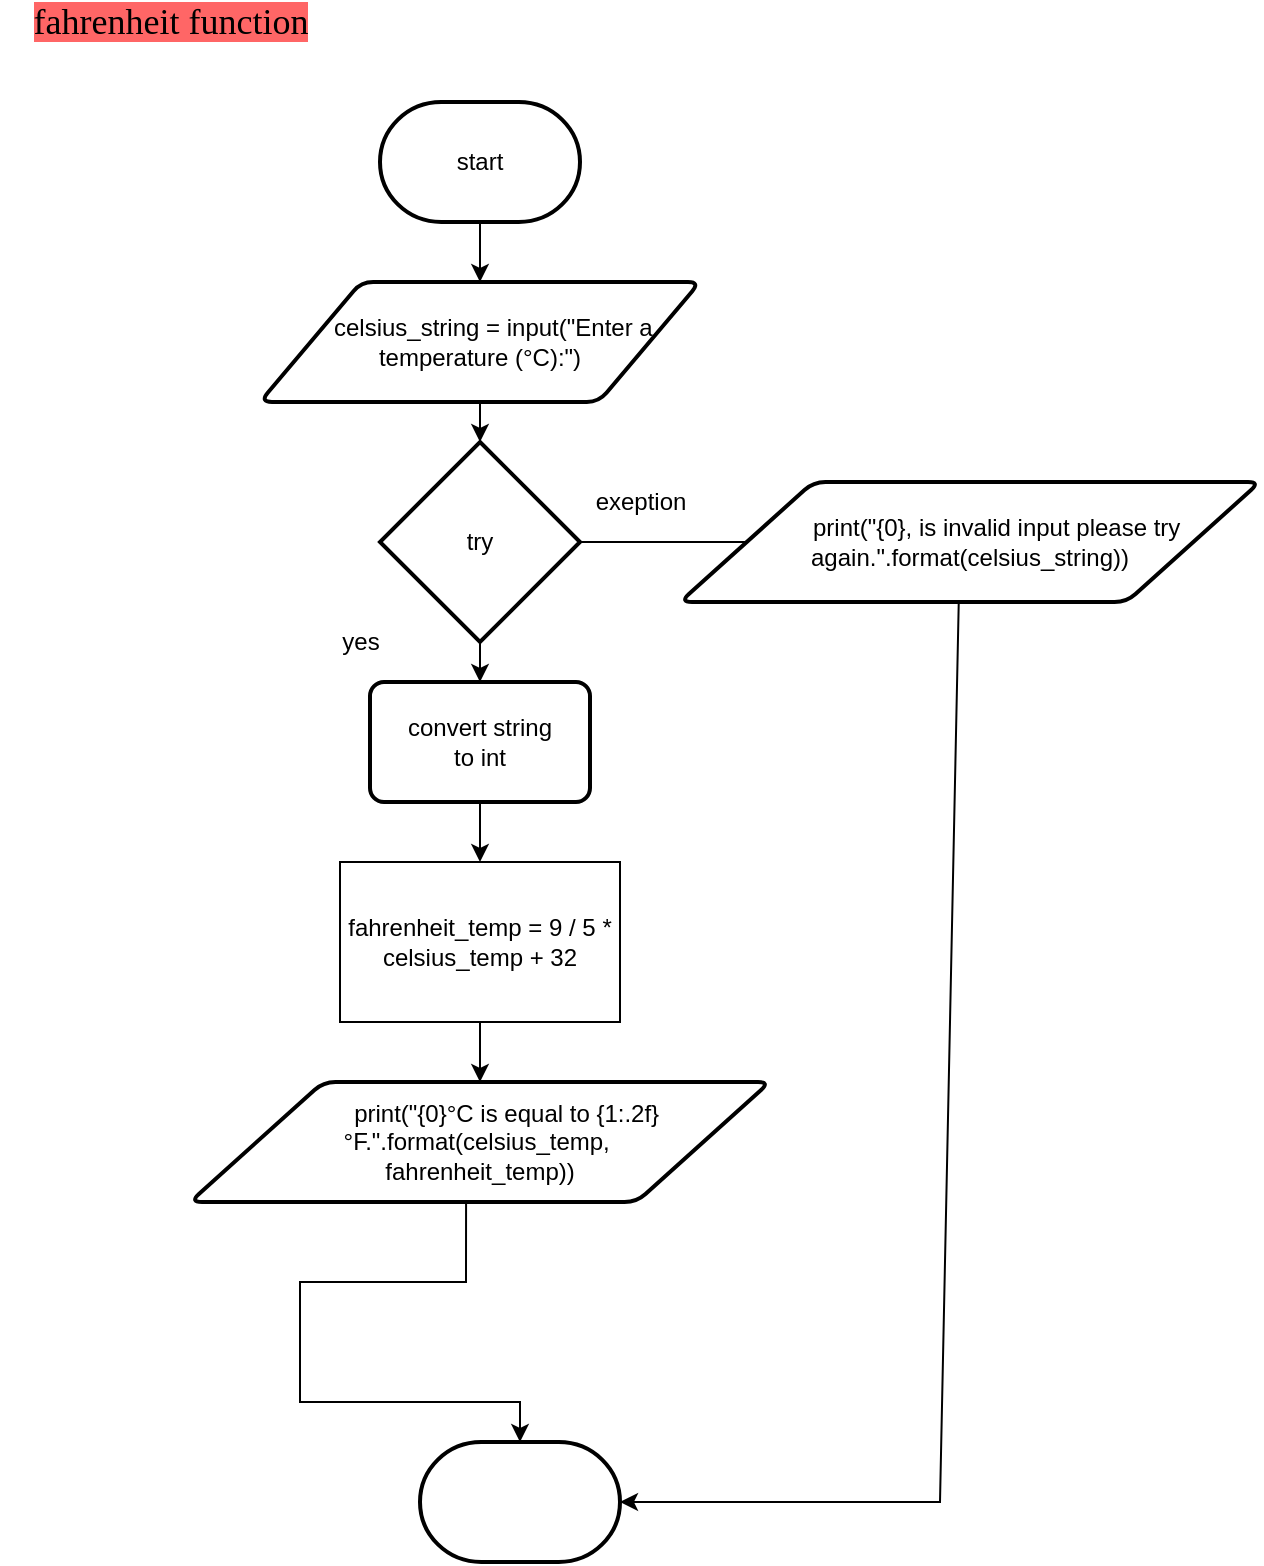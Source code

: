 <mxfile>
    <diagram id="ku9NFhG4Z-rextW2DSpO" name="Page-1">
        <mxGraphModel dx="443" dy="182" grid="1" gridSize="10" guides="1" tooltips="1" connect="1" arrows="1" fold="1" page="1" pageScale="1" pageWidth="1200" pageHeight="1600" math="0" shadow="0">
            <root>
                <mxCell id="0"/>
                <mxCell id="1" parent="0"/>
                <mxCell id="5" value="&lt;font style=&quot;font-size: 18px ; background-color: rgb(255 , 102 , 102)&quot; color=&quot;#000000&quot;&gt;fahrenheit function&lt;/font&gt;" style="text;html=1;align=center;verticalAlign=middle;resizable=0;points=[];autosize=1;strokeColor=none;fillColor=none;fontSize=12;fontFamily=Georgia;" parent="1" vertex="1">
                    <mxGeometry x="130" y="580" width="170" height="20" as="geometry"/>
                </mxCell>
                <mxCell id="11" style="edgeStyle=none;html=1;fontFamily=Helvetica;fontSize=12;entryX=0.5;entryY=0;entryDx=0;entryDy=0;exitX=0.5;exitY=1;exitDx=0;exitDy=0;exitPerimeter=0;" edge="1" parent="1" source="34" target="12">
                    <mxGeometry relative="1" as="geometry">
                        <mxPoint x="380" y="720" as="targetPoint"/>
                        <mxPoint x="370" y="690" as="sourcePoint"/>
                    </mxGeometry>
                </mxCell>
                <mxCell id="15" style="edgeStyle=none;html=1;fontFamily=Helvetica;fontSize=12;entryX=0.5;entryY=0;entryDx=0;entryDy=0;entryPerimeter=0;" edge="1" parent="1" source="12" target="14">
                    <mxGeometry relative="1" as="geometry"/>
                </mxCell>
                <mxCell id="12" value="&lt;div&gt;&amp;nbsp; &amp;nbsp; celsius_string = input(&quot;Enter a temperature (°C):&quot;)&lt;/div&gt;" style="shape=parallelogram;html=1;strokeWidth=2;perimeter=parallelogramPerimeter;whiteSpace=wrap;rounded=1;arcSize=12;size=0.23;fontFamily=Helvetica;fontSize=12;" vertex="1" parent="1">
                    <mxGeometry x="260" y="720" width="220" height="60" as="geometry"/>
                </mxCell>
                <mxCell id="18" style="edgeStyle=none;html=1;fontFamily=Helvetica;fontSize=12;" edge="1" parent="1" source="14" target="17">
                    <mxGeometry relative="1" as="geometry"/>
                </mxCell>
                <mxCell id="14" value="try" style="strokeWidth=2;html=1;shape=mxgraph.flowchart.decision;whiteSpace=wrap;fontFamily=Helvetica;fontSize=12;" vertex="1" parent="1">
                    <mxGeometry x="320" y="800" width="100" height="100" as="geometry"/>
                </mxCell>
                <mxCell id="16" value="exeption" style="text;html=1;align=center;verticalAlign=middle;resizable=0;points=[];autosize=1;strokeColor=none;fillColor=none;fontSize=12;fontFamily=Helvetica;" vertex="1" parent="1">
                    <mxGeometry x="420" y="820" width="60" height="20" as="geometry"/>
                </mxCell>
                <mxCell id="22" style="edgeStyle=none;html=1;fontFamily=Helvetica;fontSize=12;entryX=0.5;entryY=0;entryDx=0;entryDy=0;" edge="1" parent="1" source="17" target="21">
                    <mxGeometry relative="1" as="geometry">
                        <mxPoint x="400" y="1020" as="targetPoint"/>
                    </mxGeometry>
                </mxCell>
                <mxCell id="17" value="convert string &lt;br&gt;to int" style="rounded=1;whiteSpace=wrap;html=1;absoluteArcSize=1;arcSize=14;strokeWidth=2;fontFamily=Helvetica;fontSize=12;" vertex="1" parent="1">
                    <mxGeometry x="315" y="920" width="110" height="60" as="geometry"/>
                </mxCell>
                <mxCell id="19" value="yes" style="text;html=1;align=center;verticalAlign=middle;resizable=0;points=[];autosize=1;strokeColor=none;fillColor=none;fontSize=12;fontFamily=Helvetica;" vertex="1" parent="1">
                    <mxGeometry x="295" y="890" width="30" height="20" as="geometry"/>
                </mxCell>
                <mxCell id="20" value="&lt;font face=&quot;Helvetica&quot;&gt;&lt;span style=&quot;font-size: 12px&quot;&gt;stop&lt;/span&gt;&lt;/font&gt;" style="strokeWidth=2;html=1;shape=mxgraph.flowchart.terminator;whiteSpace=wrap;labelBackgroundColor=none;fontFamily=Georgia;fontSize=18;fontColor=#FFFFFF;" vertex="1" parent="1">
                    <mxGeometry x="340" y="1300" width="100" height="60" as="geometry"/>
                </mxCell>
                <mxCell id="32" style="edgeStyle=none;rounded=0;html=1;entryX=0.5;entryY=0;entryDx=0;entryDy=0;fontFamily=Helvetica;fontSize=12;" edge="1" parent="1" source="21" target="31">
                    <mxGeometry relative="1" as="geometry"/>
                </mxCell>
                <mxCell id="21" value="fahrenheit_temp = 9 / 5 * celsius_temp + 32" style="rounded=0;whiteSpace=wrap;html=1;fontFamily=Helvetica;fontSize=12;" vertex="1" parent="1">
                    <mxGeometry x="300" y="1010" width="140" height="80" as="geometry"/>
                </mxCell>
                <mxCell id="30" style="edgeStyle=none;html=1;fontFamily=Helvetica;fontSize=12;rounded=0;exitX=1;exitY=0.5;exitDx=0;exitDy=0;exitPerimeter=0;entryX=1;entryY=0.5;entryDx=0;entryDy=0;entryPerimeter=0;" edge="1" parent="1" source="14" target="20">
                    <mxGeometry relative="1" as="geometry">
                        <mxPoint x="410" y="1190" as="targetPoint"/>
                        <Array as="points">
                            <mxPoint x="610" y="850"/>
                            <mxPoint x="600" y="1330"/>
                        </Array>
                    </mxGeometry>
                </mxCell>
                <mxCell id="28" value="&lt;div&gt;&amp;nbsp; &amp;nbsp; &amp;nbsp; &amp;nbsp; print(&quot;{0}, is invalid input please try again.&quot;.format(celsius_string))&lt;/div&gt;" style="shape=parallelogram;html=1;strokeWidth=2;perimeter=parallelogramPerimeter;whiteSpace=wrap;rounded=1;arcSize=12;size=0.23;fontFamily=Helvetica;fontSize=12;" vertex="1" parent="1">
                    <mxGeometry x="470" y="820" width="290" height="60" as="geometry"/>
                </mxCell>
                <mxCell id="33" style="edgeStyle=none;rounded=0;html=1;fontFamily=Helvetica;fontSize=12;entryX=0.5;entryY=0;entryDx=0;entryDy=0;entryPerimeter=0;exitX=0.476;exitY=0.983;exitDx=0;exitDy=0;exitPerimeter=0;" edge="1" parent="1" source="31" target="20">
                    <mxGeometry relative="1" as="geometry">
                        <mxPoint x="350" y="1220" as="sourcePoint"/>
                        <mxPoint x="365" y="1270" as="targetPoint"/>
                        <Array as="points">
                            <mxPoint x="363" y="1220"/>
                            <mxPoint x="280" y="1220"/>
                            <mxPoint x="280" y="1280"/>
                            <mxPoint x="390" y="1280"/>
                        </Array>
                    </mxGeometry>
                </mxCell>
                <mxCell id="31" value="&lt;div&gt;&amp;nbsp; &amp;nbsp; &amp;nbsp; &amp;nbsp; print(&quot;{0}°C is equal to {1:.2f}°F.&quot;.format(celsius_temp,&amp;nbsp;&lt;/div&gt;&lt;div&gt;fahrenheit_temp))&lt;/div&gt;" style="shape=parallelogram;html=1;strokeWidth=2;perimeter=parallelogramPerimeter;whiteSpace=wrap;rounded=1;arcSize=12;size=0.23;fontFamily=Helvetica;fontSize=12;" vertex="1" parent="1">
                    <mxGeometry x="225" y="1120" width="290" height="60" as="geometry"/>
                </mxCell>
                <mxCell id="34" value="start" style="strokeWidth=2;html=1;shape=mxgraph.flowchart.terminator;whiteSpace=wrap;fontFamily=Helvetica;fontSize=12;" vertex="1" parent="1">
                    <mxGeometry x="320" y="630" width="100" height="60" as="geometry"/>
                </mxCell>
            </root>
        </mxGraphModel>
    </diagram>
</mxfile>
